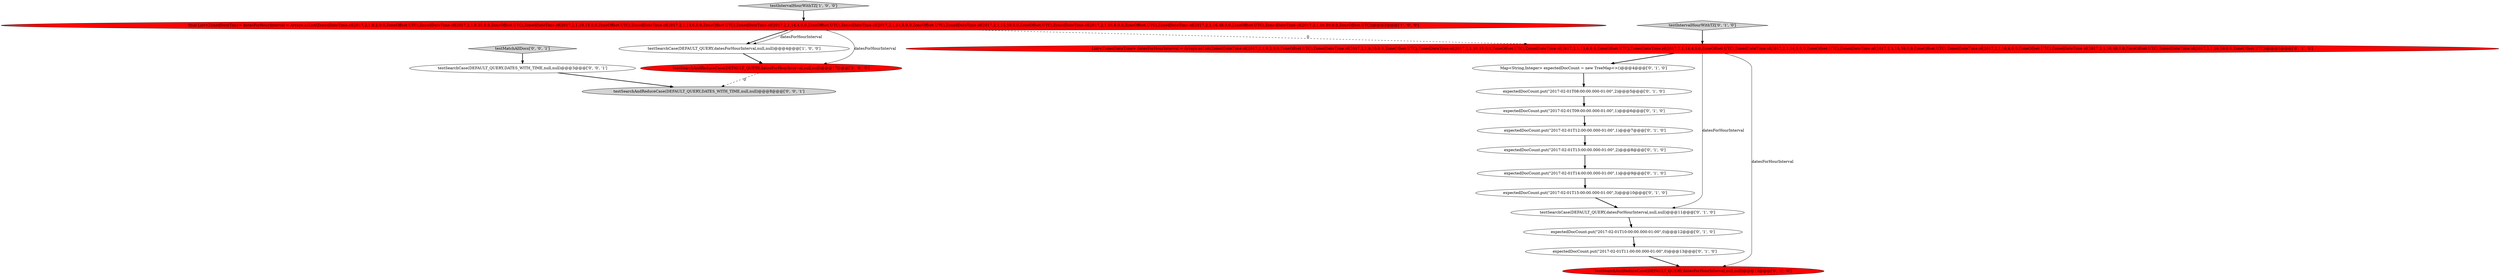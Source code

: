 digraph {
19 [style = filled, label = "testSearchAndReduceCase(DEFAULT_QUERY,DATES_WITH_TIME,null,null)@@@8@@@['0', '0', '1']", fillcolor = lightgray, shape = ellipse image = "AAA0AAABBB3BBB"];
15 [style = filled, label = "List<ZonedDateTime> datesForHourInterval = Arrays.asList(ZonedDateTime.of(2017,2,1,9,2,0,0,ZoneOffset.UTC),ZonedDateTime.of(2017,2,1,9,35,0,0,ZoneOffset.UTC),ZonedDateTime.of(2017,2,1,10,15,0,0,ZoneOffset.UTC),ZonedDateTime.of(2017,2,1,13,6,0,0,ZoneOffset.UTC),ZonedDateTime.of(2017,2,1,14,4,0,0,ZoneOffset.UTC),ZonedDateTime.of(2017,2,1,14,5,0,0,ZoneOffset.UTC),ZonedDateTime.of(2017,2,1,15,59,0,0,ZoneOffset.UTC),ZonedDateTime.of(2017,2,1,16,6,0,0,ZoneOffset.UTC),ZonedDateTime.of(2017,2,1,16,48,0,0,ZoneOffset.UTC),ZonedDateTime.of(2017,2,1,16,59,0,0,ZoneOffset.UTC))@@@3@@@['0', '1', '0']", fillcolor = red, shape = ellipse image = "AAA1AAABBB2BBB"];
16 [style = filled, label = "Map<String,Integer> expectedDocCount = new TreeMap<>()@@@4@@@['0', '1', '0']", fillcolor = white, shape = ellipse image = "AAA0AAABBB2BBB"];
13 [style = filled, label = "expectedDocCount.put(\"2017-02-01T12:00:00.000-01:00\",1)@@@7@@@['0', '1', '0']", fillcolor = white, shape = ellipse image = "AAA0AAABBB2BBB"];
11 [style = filled, label = "expectedDocCount.put(\"2017-02-01T15:00:00.000-01:00\",3)@@@10@@@['0', '1', '0']", fillcolor = white, shape = ellipse image = "AAA0AAABBB2BBB"];
14 [style = filled, label = "expectedDocCount.put(\"2017-02-01T11:00:00.000-01:00\",0)@@@13@@@['0', '1', '0']", fillcolor = white, shape = ellipse image = "AAA0AAABBB2BBB"];
2 [style = filled, label = "testIntervalHourWithTZ['1', '0', '0']", fillcolor = lightgray, shape = diamond image = "AAA0AAABBB1BBB"];
8 [style = filled, label = "expectedDocCount.put(\"2017-02-01T13:00:00.000-01:00\",2)@@@8@@@['0', '1', '0']", fillcolor = white, shape = ellipse image = "AAA0AAABBB2BBB"];
5 [style = filled, label = "expectedDocCount.put(\"2017-02-01T14:00:00.000-01:00\",1)@@@9@@@['0', '1', '0']", fillcolor = white, shape = ellipse image = "AAA0AAABBB2BBB"];
3 [style = filled, label = "testSearchCase(DEFAULT_QUERY,datesForHourInterval,null,null)@@@4@@@['1', '0', '0']", fillcolor = white, shape = ellipse image = "AAA0AAABBB1BBB"];
9 [style = filled, label = "testSearchAndReduceCase(DEFAULT_QUERY,datesForHourInterval,null,null)@@@14@@@['0', '1', '0']", fillcolor = red, shape = ellipse image = "AAA1AAABBB2BBB"];
6 [style = filled, label = "expectedDocCount.put(\"2017-02-01T08:00:00.000-01:00\",2)@@@5@@@['0', '1', '0']", fillcolor = white, shape = ellipse image = "AAA0AAABBB2BBB"];
17 [style = filled, label = "testSearchCase(DEFAULT_QUERY,DATES_WITH_TIME,null,null)@@@3@@@['0', '0', '1']", fillcolor = white, shape = ellipse image = "AAA0AAABBB3BBB"];
18 [style = filled, label = "testMatchAllDocs['0', '0', '1']", fillcolor = lightgray, shape = diamond image = "AAA0AAABBB3BBB"];
7 [style = filled, label = "testIntervalHourWithTZ['0', '1', '0']", fillcolor = lightgray, shape = diamond image = "AAA0AAABBB2BBB"];
0 [style = filled, label = "final List<ZonedDateTime> datesForHourInterval = Arrays.asList(ZonedDateTime.of(2017,2,1,9,2,0,0,ZoneOffset.UTC),ZonedDateTime.of(2017,2,1,9,35,0,0,ZoneOffset.UTC),ZonedDateTime.of(2017,2,1,10,15,0,0,ZoneOffset.UTC),ZonedDateTime.of(2017,2,1,13,6,0,0,ZoneOffset.UTC),ZonedDateTime.of(2017,2,1,14,4,0,0,ZoneOffset.UTC),ZonedDateTime.of(2017,2,1,14,5,0,0,ZoneOffset.UTC),ZonedDateTime.of(2017,2,1,15,59,0,0,ZoneOffset.UTC),ZonedDateTime.of(2017,2,1,16,6,0,0,ZoneOffset.UTC),ZonedDateTime.of(2017,2,1,16,48,0,0,ZoneOffset.UTC),ZonedDateTime.of(2017,2,1,16,59,0,0,ZoneOffset.UTC))@@@3@@@['1', '0', '0']", fillcolor = red, shape = ellipse image = "AAA1AAABBB1BBB"];
10 [style = filled, label = "expectedDocCount.put(\"2017-02-01T09:00:00.000-01:00\",1)@@@6@@@['0', '1', '0']", fillcolor = white, shape = ellipse image = "AAA0AAABBB2BBB"];
12 [style = filled, label = "testSearchCase(DEFAULT_QUERY,datesForHourInterval,null,null)@@@11@@@['0', '1', '0']", fillcolor = white, shape = ellipse image = "AAA0AAABBB2BBB"];
4 [style = filled, label = "expectedDocCount.put(\"2017-02-01T10:00:00.000-01:00\",0)@@@12@@@['0', '1', '0']", fillcolor = white, shape = ellipse image = "AAA0AAABBB2BBB"];
1 [style = filled, label = "testSearchAndReduceCase(DEFAULT_QUERY,datesForHourInterval,null,null)@@@17@@@['1', '0', '0']", fillcolor = red, shape = ellipse image = "AAA1AAABBB1BBB"];
0->3 [style = bold, label=""];
4->14 [style = bold, label=""];
15->12 [style = solid, label="datesForHourInterval"];
3->1 [style = bold, label=""];
16->6 [style = bold, label=""];
1->19 [style = dashed, label="0"];
18->17 [style = bold, label=""];
0->15 [style = dashed, label="0"];
11->12 [style = bold, label=""];
15->16 [style = bold, label=""];
17->19 [style = bold, label=""];
0->1 [style = solid, label="datesForHourInterval"];
15->9 [style = solid, label="datesForHourInterval"];
2->0 [style = bold, label=""];
8->5 [style = bold, label=""];
0->3 [style = solid, label="datesForHourInterval"];
10->13 [style = bold, label=""];
12->4 [style = bold, label=""];
6->10 [style = bold, label=""];
7->15 [style = bold, label=""];
14->9 [style = bold, label=""];
5->11 [style = bold, label=""];
13->8 [style = bold, label=""];
}

